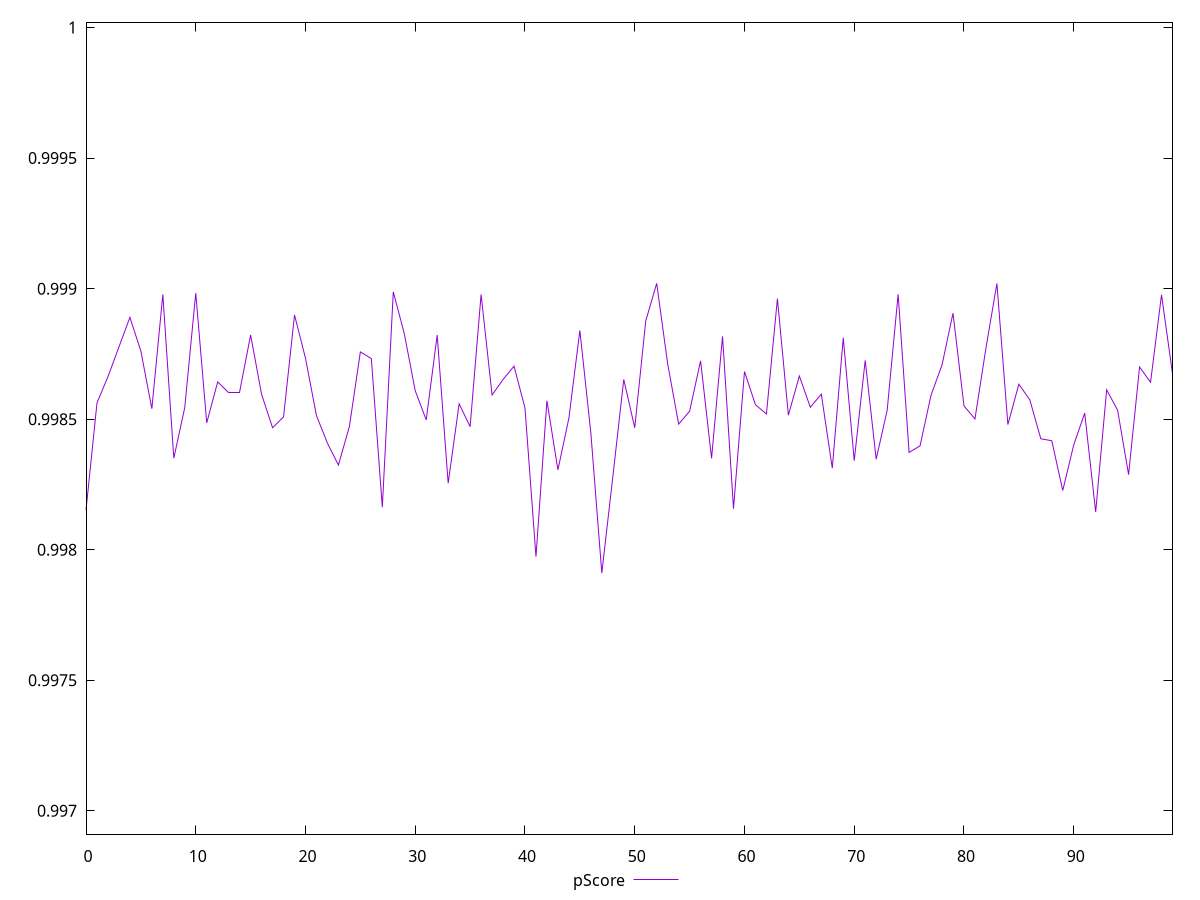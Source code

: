 reset

$pScore <<EOF
0 0.9981512403369841
1 0.9985620282735558
2 0.9986626936481107
3 0.9987766317520251
4 0.9988898294216931
5 0.9987605219341209
6 0.9985400441947024
7 0.9989775286812153
8 0.998350599742968
9 0.998544713846603
10 0.9989828962907663
11 0.9984857802148231
12 0.9986427824893224
13 0.9986036460731647
14 0.9986036460731647
15 0.9988224546174482
16 0.998594962713983
17 0.9984672405552948
18 0.9985087294607804
19 0.9988990798062076
20 0.9987333308133988
21 0.9985134739200742
22 0.9984079474697528
23 0.9983241662165172
24 0.9984719930132607
25 0.9987575441187971
26 0.9987321128594084
27 0.9981628838477367
28 0.9989876126887016
29 0.9988280205999547
30 0.9986087103005215
31 0.9984972429589232
32 0.9988222315639113
33 0.9982547317050532
34 0.99855887206731
35 0.9984712243160084
36 0.9989775286812153
37 0.9985925836482792
38 0.9986518604193875
39 0.9987029764936127
40 0.9985427513392955
41 0.9979734033887717
42 0.9985706488820578
43 0.9983057347240871
44 0.9985039291804629
45 0.9988397915343845
46 0.9984475255234742
47 0.9979104568187506
48 0.998277928640493
49 0.9986521485119819
50 0.9984671499251964
51 0.9988756104445069
52 0.999020196718414
53 0.99871234640891
54 0.9984812398646772
55 0.998530363889396
56 0.9987232859406953
57 0.9983498337917485
58 0.9988172417204721
59 0.9981573807747103
60 0.998682424992076
61 0.9985552338493122
62 0.9985198852912075
63 0.9989614320975925
64 0.9985152446459334
65 0.9986653917057788
66 0.9985455854364281
67 0.9985958540856406
68 0.9983123172492346
69 0.9988113751328703
70 0.9983409582164274
71 0.9987251418397783
72 0.9983466714406388
73 0.9985337421034637
74 0.9989783301815012
75 0.9983725077310484
76 0.9983982759125275
77 0.9985921159770663
78 0.9987076479034047
79 0.998905882533253
80 0.9985506764059462
81 0.9985008562886386
82 0.998772110917046
83 0.9990197114947821
84 0.9984792587103715
85 0.9986339497433798
86 0.9985739145367855
87 0.998424848664444
88 0.9984173433308772
89 0.9982267108495246
90 0.9984015046225084
91 0.9985231052413399
92 0.9981445101311162
93 0.998612373240132
94 0.9985340489252734
95 0.9982876941815226
96 0.9986998151184594
97 0.9986413754518617
98 0.9989763589717829
99 0.9986738272697802
EOF

set key outside below
set xrange [0:99]
set yrange [0.9969104568187506:1.000020196718414]
set trange [0.9969104568187506:1.000020196718414]
set terminal svg size 640, 500 enhanced background rgb 'white'
set output "reports/report_00030_2021-02-24T20-42-31.540Z/mainthread-work-breakdown/samples/agenda/pScore/values.svg"

plot $pScore title "pScore" with line

reset

